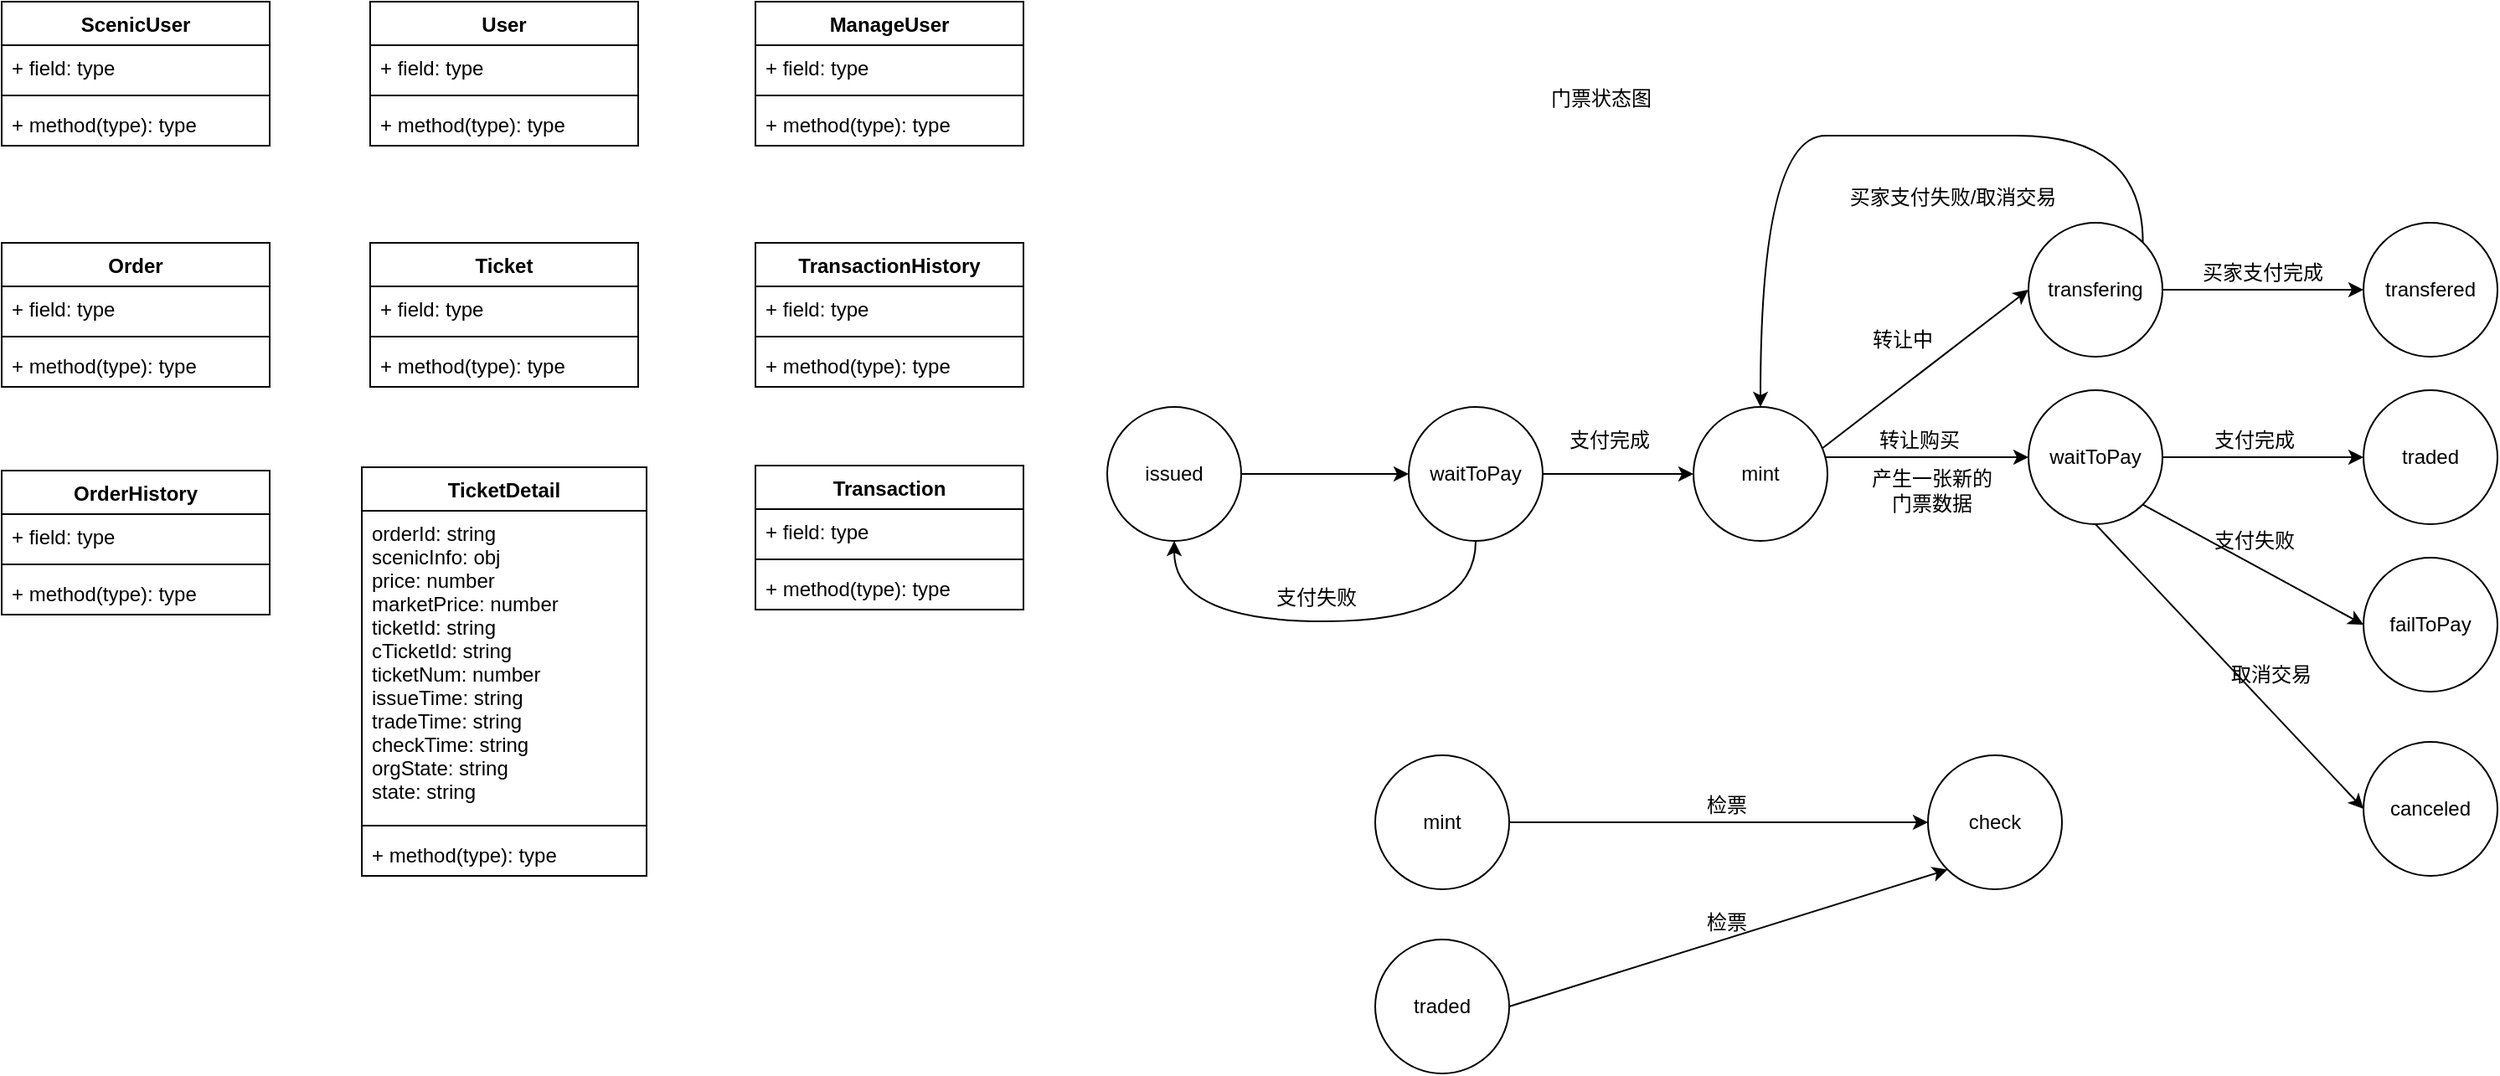 <mxfile version="13.6.2" type="github">
  <diagram id="VjnDuAETOl2htQ0PQwQe" name="Page-1">
    <mxGraphModel dx="770" dy="384" grid="1" gridSize="10" guides="1" tooltips="1" connect="1" arrows="1" fold="1" page="1" pageScale="1" pageWidth="850" pageHeight="1100" math="0" shadow="0">
      <root>
        <mxCell id="0" />
        <mxCell id="1" parent="0" />
        <mxCell id="-eFsKwjspfKI78hxDc0E-13" value="ScenicUser" style="swimlane;fontStyle=1;align=center;verticalAlign=top;childLayout=stackLayout;horizontal=1;startSize=26;horizontalStack=0;resizeParent=1;resizeParentMax=0;resizeLast=0;collapsible=1;marginBottom=0;" parent="1" vertex="1">
          <mxGeometry x="280" y="70" width="160" height="86" as="geometry" />
        </mxCell>
        <mxCell id="-eFsKwjspfKI78hxDc0E-14" value="+ field: type" style="text;strokeColor=none;fillColor=none;align=left;verticalAlign=top;spacingLeft=4;spacingRight=4;overflow=hidden;rotatable=0;points=[[0,0.5],[1,0.5]];portConstraint=eastwest;" parent="-eFsKwjspfKI78hxDc0E-13" vertex="1">
          <mxGeometry y="26" width="160" height="26" as="geometry" />
        </mxCell>
        <mxCell id="-eFsKwjspfKI78hxDc0E-15" value="" style="line;strokeWidth=1;fillColor=none;align=left;verticalAlign=middle;spacingTop=-1;spacingLeft=3;spacingRight=3;rotatable=0;labelPosition=right;points=[];portConstraint=eastwest;" parent="-eFsKwjspfKI78hxDc0E-13" vertex="1">
          <mxGeometry y="52" width="160" height="8" as="geometry" />
        </mxCell>
        <mxCell id="-eFsKwjspfKI78hxDc0E-16" value="+ method(type): type" style="text;strokeColor=none;fillColor=none;align=left;verticalAlign=top;spacingLeft=4;spacingRight=4;overflow=hidden;rotatable=0;points=[[0,0.5],[1,0.5]];portConstraint=eastwest;" parent="-eFsKwjspfKI78hxDc0E-13" vertex="1">
          <mxGeometry y="60" width="160" height="26" as="geometry" />
        </mxCell>
        <mxCell id="-eFsKwjspfKI78hxDc0E-5" value="User" style="swimlane;fontStyle=1;align=center;verticalAlign=top;childLayout=stackLayout;horizontal=1;startSize=26;horizontalStack=0;resizeParent=1;resizeParentMax=0;resizeLast=0;collapsible=1;marginBottom=0;" parent="1" vertex="1">
          <mxGeometry x="500" y="70" width="160" height="86" as="geometry" />
        </mxCell>
        <mxCell id="-eFsKwjspfKI78hxDc0E-6" value="+ field: type" style="text;strokeColor=none;fillColor=none;align=left;verticalAlign=top;spacingLeft=4;spacingRight=4;overflow=hidden;rotatable=0;points=[[0,0.5],[1,0.5]];portConstraint=eastwest;" parent="-eFsKwjspfKI78hxDc0E-5" vertex="1">
          <mxGeometry y="26" width="160" height="26" as="geometry" />
        </mxCell>
        <mxCell id="-eFsKwjspfKI78hxDc0E-7" value="" style="line;strokeWidth=1;fillColor=none;align=left;verticalAlign=middle;spacingTop=-1;spacingLeft=3;spacingRight=3;rotatable=0;labelPosition=right;points=[];portConstraint=eastwest;" parent="-eFsKwjspfKI78hxDc0E-5" vertex="1">
          <mxGeometry y="52" width="160" height="8" as="geometry" />
        </mxCell>
        <mxCell id="-eFsKwjspfKI78hxDc0E-8" value="+ method(type): type" style="text;strokeColor=none;fillColor=none;align=left;verticalAlign=top;spacingLeft=4;spacingRight=4;overflow=hidden;rotatable=0;points=[[0,0.5],[1,0.5]];portConstraint=eastwest;" parent="-eFsKwjspfKI78hxDc0E-5" vertex="1">
          <mxGeometry y="60" width="160" height="26" as="geometry" />
        </mxCell>
        <mxCell id="-eFsKwjspfKI78hxDc0E-17" value="ManageUser" style="swimlane;fontStyle=1;align=center;verticalAlign=top;childLayout=stackLayout;horizontal=1;startSize=26;horizontalStack=0;resizeParent=1;resizeParentMax=0;resizeLast=0;collapsible=1;marginBottom=0;" parent="1" vertex="1">
          <mxGeometry x="730" y="70" width="160" height="86" as="geometry" />
        </mxCell>
        <mxCell id="-eFsKwjspfKI78hxDc0E-18" value="+ field: type" style="text;strokeColor=none;fillColor=none;align=left;verticalAlign=top;spacingLeft=4;spacingRight=4;overflow=hidden;rotatable=0;points=[[0,0.5],[1,0.5]];portConstraint=eastwest;" parent="-eFsKwjspfKI78hxDc0E-17" vertex="1">
          <mxGeometry y="26" width="160" height="26" as="geometry" />
        </mxCell>
        <mxCell id="-eFsKwjspfKI78hxDc0E-19" value="" style="line;strokeWidth=1;fillColor=none;align=left;verticalAlign=middle;spacingTop=-1;spacingLeft=3;spacingRight=3;rotatable=0;labelPosition=right;points=[];portConstraint=eastwest;" parent="-eFsKwjspfKI78hxDc0E-17" vertex="1">
          <mxGeometry y="52" width="160" height="8" as="geometry" />
        </mxCell>
        <mxCell id="-eFsKwjspfKI78hxDc0E-20" value="+ method(type): type" style="text;strokeColor=none;fillColor=none;align=left;verticalAlign=top;spacingLeft=4;spacingRight=4;overflow=hidden;rotatable=0;points=[[0,0.5],[1,0.5]];portConstraint=eastwest;" parent="-eFsKwjspfKI78hxDc0E-17" vertex="1">
          <mxGeometry y="60" width="160" height="26" as="geometry" />
        </mxCell>
        <mxCell id="uxPyOdEB8U-QKajxjRza-15" style="rounded=0;orthogonalLoop=1;jettySize=auto;html=1;exitX=1;exitY=0.5;exitDx=0;exitDy=0;entryX=0;entryY=0.5;entryDx=0;entryDy=0;" parent="1" target="uxPyOdEB8U-QKajxjRza-14" edge="1">
          <mxGeometry relative="1" as="geometry">
            <mxPoint x="1360.0" y="342" as="sourcePoint" />
          </mxGeometry>
        </mxCell>
        <mxCell id="uxPyOdEB8U-QKajxjRza-24" style="edgeStyle=none;rounded=0;orthogonalLoop=1;jettySize=auto;html=1;exitX=1;exitY=0.5;exitDx=0;exitDy=0;entryX=0;entryY=0.5;entryDx=0;entryDy=0;" parent="1" target="uxPyOdEB8U-QKajxjRza-23" edge="1">
          <mxGeometry relative="1" as="geometry">
            <mxPoint x="1360.0" y="342" as="sourcePoint" />
          </mxGeometry>
        </mxCell>
        <mxCell id="uxPyOdEB8U-QKajxjRza-17" style="edgeStyle=none;rounded=0;orthogonalLoop=1;jettySize=auto;html=1;exitX=1;exitY=0.5;exitDx=0;exitDy=0;" parent="1" source="uxPyOdEB8U-QKajxjRza-14" target="uxPyOdEB8U-QKajxjRza-16" edge="1">
          <mxGeometry relative="1" as="geometry" />
        </mxCell>
        <mxCell id="uxPyOdEB8U-QKajxjRza-33" style="rounded=0;orthogonalLoop=1;jettySize=auto;html=1;exitX=1;exitY=1;exitDx=0;exitDy=0;entryX=0;entryY=0.5;entryDx=0;entryDy=0;" parent="1" source="uxPyOdEB8U-QKajxjRza-14" target="uxPyOdEB8U-QKajxjRza-32" edge="1">
          <mxGeometry relative="1" as="geometry" />
        </mxCell>
        <mxCell id="uxPyOdEB8U-QKajxjRza-36" style="edgeStyle=none;rounded=0;orthogonalLoop=1;jettySize=auto;html=1;exitX=0.5;exitY=1;exitDx=0;exitDy=0;entryX=0;entryY=0.5;entryDx=0;entryDy=0;" parent="1" source="uxPyOdEB8U-QKajxjRza-14" target="uxPyOdEB8U-QKajxjRza-35" edge="1">
          <mxGeometry relative="1" as="geometry" />
        </mxCell>
        <mxCell id="uxPyOdEB8U-QKajxjRza-14" value="waitToPay" style="ellipse;whiteSpace=wrap;html=1;aspect=fixed;" parent="1" vertex="1">
          <mxGeometry x="1490" y="302" width="80" height="80" as="geometry" />
        </mxCell>
        <mxCell id="uxPyOdEB8U-QKajxjRza-16" value="traded" style="ellipse;whiteSpace=wrap;html=1;aspect=fixed;" parent="1" vertex="1">
          <mxGeometry x="1690" y="302" width="80" height="80" as="geometry" />
        </mxCell>
        <mxCell id="uxPyOdEB8U-QKajxjRza-19" value="转让购买" style="text;html=1;strokeColor=none;fillColor=none;align=center;verticalAlign=middle;whiteSpace=wrap;rounded=0;" parent="1" vertex="1">
          <mxGeometry x="1390" y="322" width="70" height="20" as="geometry" />
        </mxCell>
        <mxCell id="uxPyOdEB8U-QKajxjRza-20" value="支付完成" style="text;html=1;strokeColor=none;fillColor=none;align=center;verticalAlign=middle;whiteSpace=wrap;rounded=0;" parent="1" vertex="1">
          <mxGeometry x="1590" y="322" width="70" height="20" as="geometry" />
        </mxCell>
        <mxCell id="uxPyOdEB8U-QKajxjRza-21" value="transfered" style="ellipse;whiteSpace=wrap;html=1;aspect=fixed;" parent="1" vertex="1">
          <mxGeometry x="1690" y="202" width="80" height="80" as="geometry" />
        </mxCell>
        <mxCell id="uxPyOdEB8U-QKajxjRza-28" style="edgeStyle=none;rounded=0;orthogonalLoop=1;jettySize=auto;html=1;exitX=1;exitY=0.5;exitDx=0;exitDy=0;entryX=0;entryY=0.5;entryDx=0;entryDy=0;" parent="1" source="uxPyOdEB8U-QKajxjRza-23" target="uxPyOdEB8U-QKajxjRza-21" edge="1">
          <mxGeometry relative="1" as="geometry" />
        </mxCell>
        <mxCell id="uxPyOdEB8U-QKajxjRza-39" style="edgeStyle=orthogonalEdgeStyle;rounded=0;orthogonalLoop=1;jettySize=auto;html=1;exitX=1;exitY=0;exitDx=0;exitDy=0;entryX=0.5;entryY=0;entryDx=0;entryDy=0;curved=1;" parent="1" source="uxPyOdEB8U-QKajxjRza-23" target="uxPyOdEB8U-QKajxjRza-38" edge="1">
          <mxGeometry relative="1" as="geometry">
            <Array as="points">
              <mxPoint x="1408" y="150" />
              <mxPoint x="1180" y="150" />
            </Array>
          </mxGeometry>
        </mxCell>
        <mxCell id="uxPyOdEB8U-QKajxjRza-23" value="transfering" style="ellipse;whiteSpace=wrap;html=1;aspect=fixed;" parent="1" vertex="1">
          <mxGeometry x="1490" y="202" width="80" height="80" as="geometry" />
        </mxCell>
        <mxCell id="uxPyOdEB8U-QKajxjRza-25" value="转让中" style="text;html=1;strokeColor=none;fillColor=none;align=center;verticalAlign=middle;whiteSpace=wrap;rounded=0;" parent="1" vertex="1">
          <mxGeometry x="1380" y="262" width="70" height="20" as="geometry" />
        </mxCell>
        <mxCell id="uxPyOdEB8U-QKajxjRza-29" value="买家支付完成" style="text;html=1;strokeColor=none;fillColor=none;align=center;verticalAlign=middle;whiteSpace=wrap;rounded=0;" parent="1" vertex="1">
          <mxGeometry x="1590" y="222" width="80" height="20" as="geometry" />
        </mxCell>
        <mxCell id="uxPyOdEB8U-QKajxjRza-31" value="买家支付失败/取消交易" style="text;html=1;strokeColor=none;fillColor=none;align=center;verticalAlign=middle;whiteSpace=wrap;rounded=0;" parent="1" vertex="1">
          <mxGeometry x="1380" y="182" width="130" height="10" as="geometry" />
        </mxCell>
        <mxCell id="uxPyOdEB8U-QKajxjRza-32" value="failToPay" style="ellipse;whiteSpace=wrap;html=1;aspect=fixed;" parent="1" vertex="1">
          <mxGeometry x="1690" y="402" width="80" height="80" as="geometry" />
        </mxCell>
        <mxCell id="uxPyOdEB8U-QKajxjRza-34" value="支付失败" style="text;html=1;strokeColor=none;fillColor=none;align=center;verticalAlign=middle;whiteSpace=wrap;rounded=0;" parent="1" vertex="1">
          <mxGeometry x="1590" y="382" width="70" height="20" as="geometry" />
        </mxCell>
        <mxCell id="uxPyOdEB8U-QKajxjRza-35" value="canceled" style="ellipse;whiteSpace=wrap;html=1;aspect=fixed;" parent="1" vertex="1">
          <mxGeometry x="1690" y="512" width="80" height="80" as="geometry" />
        </mxCell>
        <mxCell id="uxPyOdEB8U-QKajxjRza-37" value="取消交易" style="text;html=1;strokeColor=none;fillColor=none;align=center;verticalAlign=middle;whiteSpace=wrap;rounded=0;" parent="1" vertex="1">
          <mxGeometry x="1600" y="462" width="70" height="20" as="geometry" />
        </mxCell>
        <mxCell id="uxPyOdEB8U-QKajxjRza-38" value="mint" style="ellipse;whiteSpace=wrap;html=1;aspect=fixed;" parent="1" vertex="1">
          <mxGeometry x="1290" y="312" width="80" height="80" as="geometry" />
        </mxCell>
        <mxCell id="uxPyOdEB8U-QKajxjRza-42" style="rounded=0;orthogonalLoop=1;jettySize=auto;html=1;exitX=1;exitY=0.5;exitDx=0;exitDy=0;entryX=0;entryY=0.5;entryDx=0;entryDy=0;" parent="1" source="uxPyOdEB8U-QKajxjRza-40" target="uxPyOdEB8U-QKajxjRza-41" edge="1">
          <mxGeometry relative="1" as="geometry" />
        </mxCell>
        <mxCell id="-eFsKwjspfKI78hxDc0E-1" value="Order" style="swimlane;fontStyle=1;align=center;verticalAlign=top;childLayout=stackLayout;horizontal=1;startSize=26;horizontalStack=0;resizeParent=1;resizeParentMax=0;resizeLast=0;collapsible=1;marginBottom=0;" parent="1" vertex="1">
          <mxGeometry x="280" y="214" width="160" height="86" as="geometry" />
        </mxCell>
        <mxCell id="-eFsKwjspfKI78hxDc0E-2" value="+ field: type" style="text;strokeColor=none;fillColor=none;align=left;verticalAlign=top;spacingLeft=4;spacingRight=4;overflow=hidden;rotatable=0;points=[[0,0.5],[1,0.5]];portConstraint=eastwest;" parent="-eFsKwjspfKI78hxDc0E-1" vertex="1">
          <mxGeometry y="26" width="160" height="26" as="geometry" />
        </mxCell>
        <mxCell id="-eFsKwjspfKI78hxDc0E-3" value="" style="line;strokeWidth=1;fillColor=none;align=left;verticalAlign=middle;spacingTop=-1;spacingLeft=3;spacingRight=3;rotatable=0;labelPosition=right;points=[];portConstraint=eastwest;" parent="-eFsKwjspfKI78hxDc0E-1" vertex="1">
          <mxGeometry y="52" width="160" height="8" as="geometry" />
        </mxCell>
        <mxCell id="-eFsKwjspfKI78hxDc0E-4" value="+ method(type): type" style="text;strokeColor=none;fillColor=none;align=left;verticalAlign=top;spacingLeft=4;spacingRight=4;overflow=hidden;rotatable=0;points=[[0,0.5],[1,0.5]];portConstraint=eastwest;" parent="-eFsKwjspfKI78hxDc0E-1" vertex="1">
          <mxGeometry y="60" width="160" height="26" as="geometry" />
        </mxCell>
        <mxCell id="-eFsKwjspfKI78hxDc0E-9" value="Ticket" style="swimlane;fontStyle=1;align=center;verticalAlign=top;childLayout=stackLayout;horizontal=1;startSize=26;horizontalStack=0;resizeParent=1;resizeParentMax=0;resizeLast=0;collapsible=1;marginBottom=0;" parent="1" vertex="1">
          <mxGeometry x="500" y="214" width="160" height="86" as="geometry" />
        </mxCell>
        <mxCell id="-eFsKwjspfKI78hxDc0E-10" value="+ field: type" style="text;strokeColor=none;fillColor=none;align=left;verticalAlign=top;spacingLeft=4;spacingRight=4;overflow=hidden;rotatable=0;points=[[0,0.5],[1,0.5]];portConstraint=eastwest;" parent="-eFsKwjspfKI78hxDc0E-9" vertex="1">
          <mxGeometry y="26" width="160" height="26" as="geometry" />
        </mxCell>
        <mxCell id="-eFsKwjspfKI78hxDc0E-11" value="" style="line;strokeWidth=1;fillColor=none;align=left;verticalAlign=middle;spacingTop=-1;spacingLeft=3;spacingRight=3;rotatable=0;labelPosition=right;points=[];portConstraint=eastwest;" parent="-eFsKwjspfKI78hxDc0E-9" vertex="1">
          <mxGeometry y="52" width="160" height="8" as="geometry" />
        </mxCell>
        <mxCell id="-eFsKwjspfKI78hxDc0E-12" value="+ method(type): type" style="text;strokeColor=none;fillColor=none;align=left;verticalAlign=top;spacingLeft=4;spacingRight=4;overflow=hidden;rotatable=0;points=[[0,0.5],[1,0.5]];portConstraint=eastwest;" parent="-eFsKwjspfKI78hxDc0E-9" vertex="1">
          <mxGeometry y="60" width="160" height="26" as="geometry" />
        </mxCell>
        <mxCell id="uxPyOdEB8U-QKajxjRza-5" value="TransactionHistory" style="swimlane;fontStyle=1;align=center;verticalAlign=top;childLayout=stackLayout;horizontal=1;startSize=26;horizontalStack=0;resizeParent=1;resizeParentMax=0;resizeLast=0;collapsible=1;marginBottom=0;" parent="1" vertex="1">
          <mxGeometry x="730" y="214" width="160" height="86" as="geometry" />
        </mxCell>
        <mxCell id="uxPyOdEB8U-QKajxjRza-6" value="+ field: type" style="text;strokeColor=none;fillColor=none;align=left;verticalAlign=top;spacingLeft=4;spacingRight=4;overflow=hidden;rotatable=0;points=[[0,0.5],[1,0.5]];portConstraint=eastwest;" parent="uxPyOdEB8U-QKajxjRza-5" vertex="1">
          <mxGeometry y="26" width="160" height="26" as="geometry" />
        </mxCell>
        <mxCell id="uxPyOdEB8U-QKajxjRza-7" value="" style="line;strokeWidth=1;fillColor=none;align=left;verticalAlign=middle;spacingTop=-1;spacingLeft=3;spacingRight=3;rotatable=0;labelPosition=right;points=[];portConstraint=eastwest;" parent="uxPyOdEB8U-QKajxjRza-5" vertex="1">
          <mxGeometry y="52" width="160" height="8" as="geometry" />
        </mxCell>
        <mxCell id="uxPyOdEB8U-QKajxjRza-8" value="+ method(type): type" style="text;strokeColor=none;fillColor=none;align=left;verticalAlign=top;spacingLeft=4;spacingRight=4;overflow=hidden;rotatable=0;points=[[0,0.5],[1,0.5]];portConstraint=eastwest;" parent="uxPyOdEB8U-QKajxjRza-5" vertex="1">
          <mxGeometry y="60" width="160" height="26" as="geometry" />
        </mxCell>
        <mxCell id="uxPyOdEB8U-QKajxjRza-40" value="mint" style="ellipse;whiteSpace=wrap;html=1;aspect=fixed;" parent="1" vertex="1">
          <mxGeometry x="1100" y="520" width="80" height="80" as="geometry" />
        </mxCell>
        <mxCell id="uxPyOdEB8U-QKajxjRza-41" value="check" style="ellipse;whiteSpace=wrap;html=1;aspect=fixed;" parent="1" vertex="1">
          <mxGeometry x="1430" y="520" width="80" height="80" as="geometry" />
        </mxCell>
        <mxCell id="uxPyOdEB8U-QKajxjRza-43" value="检票" style="text;html=1;strokeColor=none;fillColor=none;align=center;verticalAlign=middle;whiteSpace=wrap;rounded=0;" parent="1" vertex="1">
          <mxGeometry x="1290" y="540" width="40" height="20" as="geometry" />
        </mxCell>
        <mxCell id="uxPyOdEB8U-QKajxjRza-45" style="edgeStyle=none;rounded=0;orthogonalLoop=1;jettySize=auto;html=1;exitX=1;exitY=0.5;exitDx=0;exitDy=0;entryX=0;entryY=1;entryDx=0;entryDy=0;" parent="1" source="uxPyOdEB8U-QKajxjRza-44" target="uxPyOdEB8U-QKajxjRza-41" edge="1">
          <mxGeometry relative="1" as="geometry" />
        </mxCell>
        <mxCell id="-eFsKwjspfKI78hxDc0E-21" value="Transaction" style="swimlane;fontStyle=1;align=center;verticalAlign=top;childLayout=stackLayout;horizontal=1;startSize=26;horizontalStack=0;resizeParent=1;resizeParentMax=0;resizeLast=0;collapsible=1;marginBottom=0;" parent="1" vertex="1">
          <mxGeometry x="730" y="347" width="160" height="86" as="geometry" />
        </mxCell>
        <mxCell id="-eFsKwjspfKI78hxDc0E-22" value="+ field: type" style="text;strokeColor=none;fillColor=none;align=left;verticalAlign=top;spacingLeft=4;spacingRight=4;overflow=hidden;rotatable=0;points=[[0,0.5],[1,0.5]];portConstraint=eastwest;" parent="-eFsKwjspfKI78hxDc0E-21" vertex="1">
          <mxGeometry y="26" width="160" height="26" as="geometry" />
        </mxCell>
        <mxCell id="-eFsKwjspfKI78hxDc0E-23" value="" style="line;strokeWidth=1;fillColor=none;align=left;verticalAlign=middle;spacingTop=-1;spacingLeft=3;spacingRight=3;rotatable=0;labelPosition=right;points=[];portConstraint=eastwest;" parent="-eFsKwjspfKI78hxDc0E-21" vertex="1">
          <mxGeometry y="52" width="160" height="8" as="geometry" />
        </mxCell>
        <mxCell id="-eFsKwjspfKI78hxDc0E-24" value="+ method(type): type" style="text;strokeColor=none;fillColor=none;align=left;verticalAlign=top;spacingLeft=4;spacingRight=4;overflow=hidden;rotatable=0;points=[[0,0.5],[1,0.5]];portConstraint=eastwest;" parent="-eFsKwjspfKI78hxDc0E-21" vertex="1">
          <mxGeometry y="60" width="160" height="26" as="geometry" />
        </mxCell>
        <mxCell id="uxPyOdEB8U-QKajxjRza-9" value="TicketDetail" style="swimlane;fontStyle=1;align=center;verticalAlign=top;childLayout=stackLayout;horizontal=1;startSize=26;horizontalStack=0;resizeParent=1;resizeParentMax=0;resizeLast=0;collapsible=1;marginBottom=0;" parent="1" vertex="1">
          <mxGeometry x="495" y="348" width="170" height="244" as="geometry" />
        </mxCell>
        <mxCell id="uxPyOdEB8U-QKajxjRza-10" value="orderId: string&#xa;scenicInfo: obj&#xa;price: number&#xa;marketPrice: number&#xa;ticketId: string&#xa;cTicketId: string&#xa;ticketNum: number&#xa;issueTime: string&#xa;tradeTime: string&#xa;checkTime: string&#xa;orgState: string&#xa;state: string" style="text;strokeColor=none;fillColor=none;align=left;verticalAlign=top;spacingLeft=4;spacingRight=4;overflow=hidden;rotatable=0;points=[[0,0.5],[1,0.5]];portConstraint=eastwest;" parent="uxPyOdEB8U-QKajxjRza-9" vertex="1">
          <mxGeometry y="26" width="170" height="184" as="geometry" />
        </mxCell>
        <mxCell id="uxPyOdEB8U-QKajxjRza-11" value="" style="line;strokeWidth=1;fillColor=none;align=left;verticalAlign=middle;spacingTop=-1;spacingLeft=3;spacingRight=3;rotatable=0;labelPosition=right;points=[];portConstraint=eastwest;" parent="uxPyOdEB8U-QKajxjRza-9" vertex="1">
          <mxGeometry y="210" width="170" height="8" as="geometry" />
        </mxCell>
        <mxCell id="uxPyOdEB8U-QKajxjRza-12" value="+ method(type): type" style="text;strokeColor=none;fillColor=none;align=left;verticalAlign=top;spacingLeft=4;spacingRight=4;overflow=hidden;rotatable=0;points=[[0,0.5],[1,0.5]];portConstraint=eastwest;" parent="uxPyOdEB8U-QKajxjRza-9" vertex="1">
          <mxGeometry y="218" width="170" height="26" as="geometry" />
        </mxCell>
        <mxCell id="uxPyOdEB8U-QKajxjRza-1" value="OrderHistory" style="swimlane;fontStyle=1;align=center;verticalAlign=top;childLayout=stackLayout;horizontal=1;startSize=26;horizontalStack=0;resizeParent=1;resizeParentMax=0;resizeLast=0;collapsible=1;marginBottom=0;" parent="1" vertex="1">
          <mxGeometry x="280" y="350" width="160" height="86" as="geometry" />
        </mxCell>
        <mxCell id="uxPyOdEB8U-QKajxjRza-2" value="+ field: type" style="text;strokeColor=none;fillColor=none;align=left;verticalAlign=top;spacingLeft=4;spacingRight=4;overflow=hidden;rotatable=0;points=[[0,0.5],[1,0.5]];portConstraint=eastwest;" parent="uxPyOdEB8U-QKajxjRza-1" vertex="1">
          <mxGeometry y="26" width="160" height="26" as="geometry" />
        </mxCell>
        <mxCell id="uxPyOdEB8U-QKajxjRza-3" value="" style="line;strokeWidth=1;fillColor=none;align=left;verticalAlign=middle;spacingTop=-1;spacingLeft=3;spacingRight=3;rotatable=0;labelPosition=right;points=[];portConstraint=eastwest;" parent="uxPyOdEB8U-QKajxjRza-1" vertex="1">
          <mxGeometry y="52" width="160" height="8" as="geometry" />
        </mxCell>
        <mxCell id="uxPyOdEB8U-QKajxjRza-4" value="+ method(type): type" style="text;strokeColor=none;fillColor=none;align=left;verticalAlign=top;spacingLeft=4;spacingRight=4;overflow=hidden;rotatable=0;points=[[0,0.5],[1,0.5]];portConstraint=eastwest;" parent="uxPyOdEB8U-QKajxjRza-1" vertex="1">
          <mxGeometry y="60" width="160" height="26" as="geometry" />
        </mxCell>
        <mxCell id="uxPyOdEB8U-QKajxjRza-44" value="traded" style="ellipse;whiteSpace=wrap;html=1;aspect=fixed;" parent="1" vertex="1">
          <mxGeometry x="1100" y="630" width="80" height="80" as="geometry" />
        </mxCell>
        <mxCell id="uxPyOdEB8U-QKajxjRza-46" value="检票" style="text;html=1;strokeColor=none;fillColor=none;align=center;verticalAlign=middle;whiteSpace=wrap;rounded=0;" parent="1" vertex="1">
          <mxGeometry x="1290" y="610" width="40" height="20" as="geometry" />
        </mxCell>
        <mxCell id="uxPyOdEB8U-QKajxjRza-47" value="产生一张新的门票数据" style="text;html=1;strokeColor=none;fillColor=none;align=center;verticalAlign=middle;whiteSpace=wrap;rounded=0;" parent="1" vertex="1">
          <mxGeometry x="1390" y="352" width="85" height="20" as="geometry" />
        </mxCell>
        <mxCell id="xiavy172Thg_-5YgBtFs-4" style="edgeStyle=orthogonalEdgeStyle;rounded=0;orthogonalLoop=1;jettySize=auto;html=1;exitX=1;exitY=0.5;exitDx=0;exitDy=0;entryX=0;entryY=0.5;entryDx=0;entryDy=0;" edge="1" parent="1" source="xiavy172Thg_-5YgBtFs-1" target="xiavy172Thg_-5YgBtFs-3">
          <mxGeometry relative="1" as="geometry" />
        </mxCell>
        <mxCell id="xiavy172Thg_-5YgBtFs-1" value="issued" style="ellipse;whiteSpace=wrap;html=1;aspect=fixed;" vertex="1" parent="1">
          <mxGeometry x="940" y="312" width="80" height="80" as="geometry" />
        </mxCell>
        <mxCell id="xiavy172Thg_-5YgBtFs-5" style="edgeStyle=orthogonalEdgeStyle;rounded=0;orthogonalLoop=1;jettySize=auto;html=1;exitX=1;exitY=0.5;exitDx=0;exitDy=0;" edge="1" parent="1" source="xiavy172Thg_-5YgBtFs-3" target="uxPyOdEB8U-QKajxjRza-38">
          <mxGeometry relative="1" as="geometry" />
        </mxCell>
        <mxCell id="xiavy172Thg_-5YgBtFs-9" style="edgeStyle=orthogonalEdgeStyle;rounded=0;orthogonalLoop=1;jettySize=auto;html=1;exitX=0.5;exitY=1;exitDx=0;exitDy=0;entryX=0.5;entryY=1;entryDx=0;entryDy=0;curved=1;" edge="1" parent="1" source="xiavy172Thg_-5YgBtFs-3" target="xiavy172Thg_-5YgBtFs-1">
          <mxGeometry relative="1" as="geometry">
            <Array as="points">
              <mxPoint x="1160" y="440" />
              <mxPoint x="980" y="440" />
            </Array>
          </mxGeometry>
        </mxCell>
        <mxCell id="xiavy172Thg_-5YgBtFs-3" value="waitToPay" style="ellipse;whiteSpace=wrap;html=1;aspect=fixed;" vertex="1" parent="1">
          <mxGeometry x="1120" y="312" width="80" height="80" as="geometry" />
        </mxCell>
        <mxCell id="xiavy172Thg_-5YgBtFs-6" value="支付完成" style="text;html=1;strokeColor=none;fillColor=none;align=center;verticalAlign=middle;whiteSpace=wrap;rounded=0;" vertex="1" parent="1">
          <mxGeometry x="1205" y="322" width="70" height="20" as="geometry" />
        </mxCell>
        <mxCell id="xiavy172Thg_-5YgBtFs-8" value="门票状态图" style="text;html=1;strokeColor=none;fillColor=none;align=center;verticalAlign=middle;whiteSpace=wrap;rounded=0;" vertex="1" parent="1">
          <mxGeometry x="1170" y="116" width="130" height="24" as="geometry" />
        </mxCell>
        <mxCell id="xiavy172Thg_-5YgBtFs-10" value="支付失败" style="text;html=1;strokeColor=none;fillColor=none;align=center;verticalAlign=middle;whiteSpace=wrap;rounded=0;" vertex="1" parent="1">
          <mxGeometry x="1030" y="416" width="70" height="20" as="geometry" />
        </mxCell>
      </root>
    </mxGraphModel>
  </diagram>
</mxfile>
